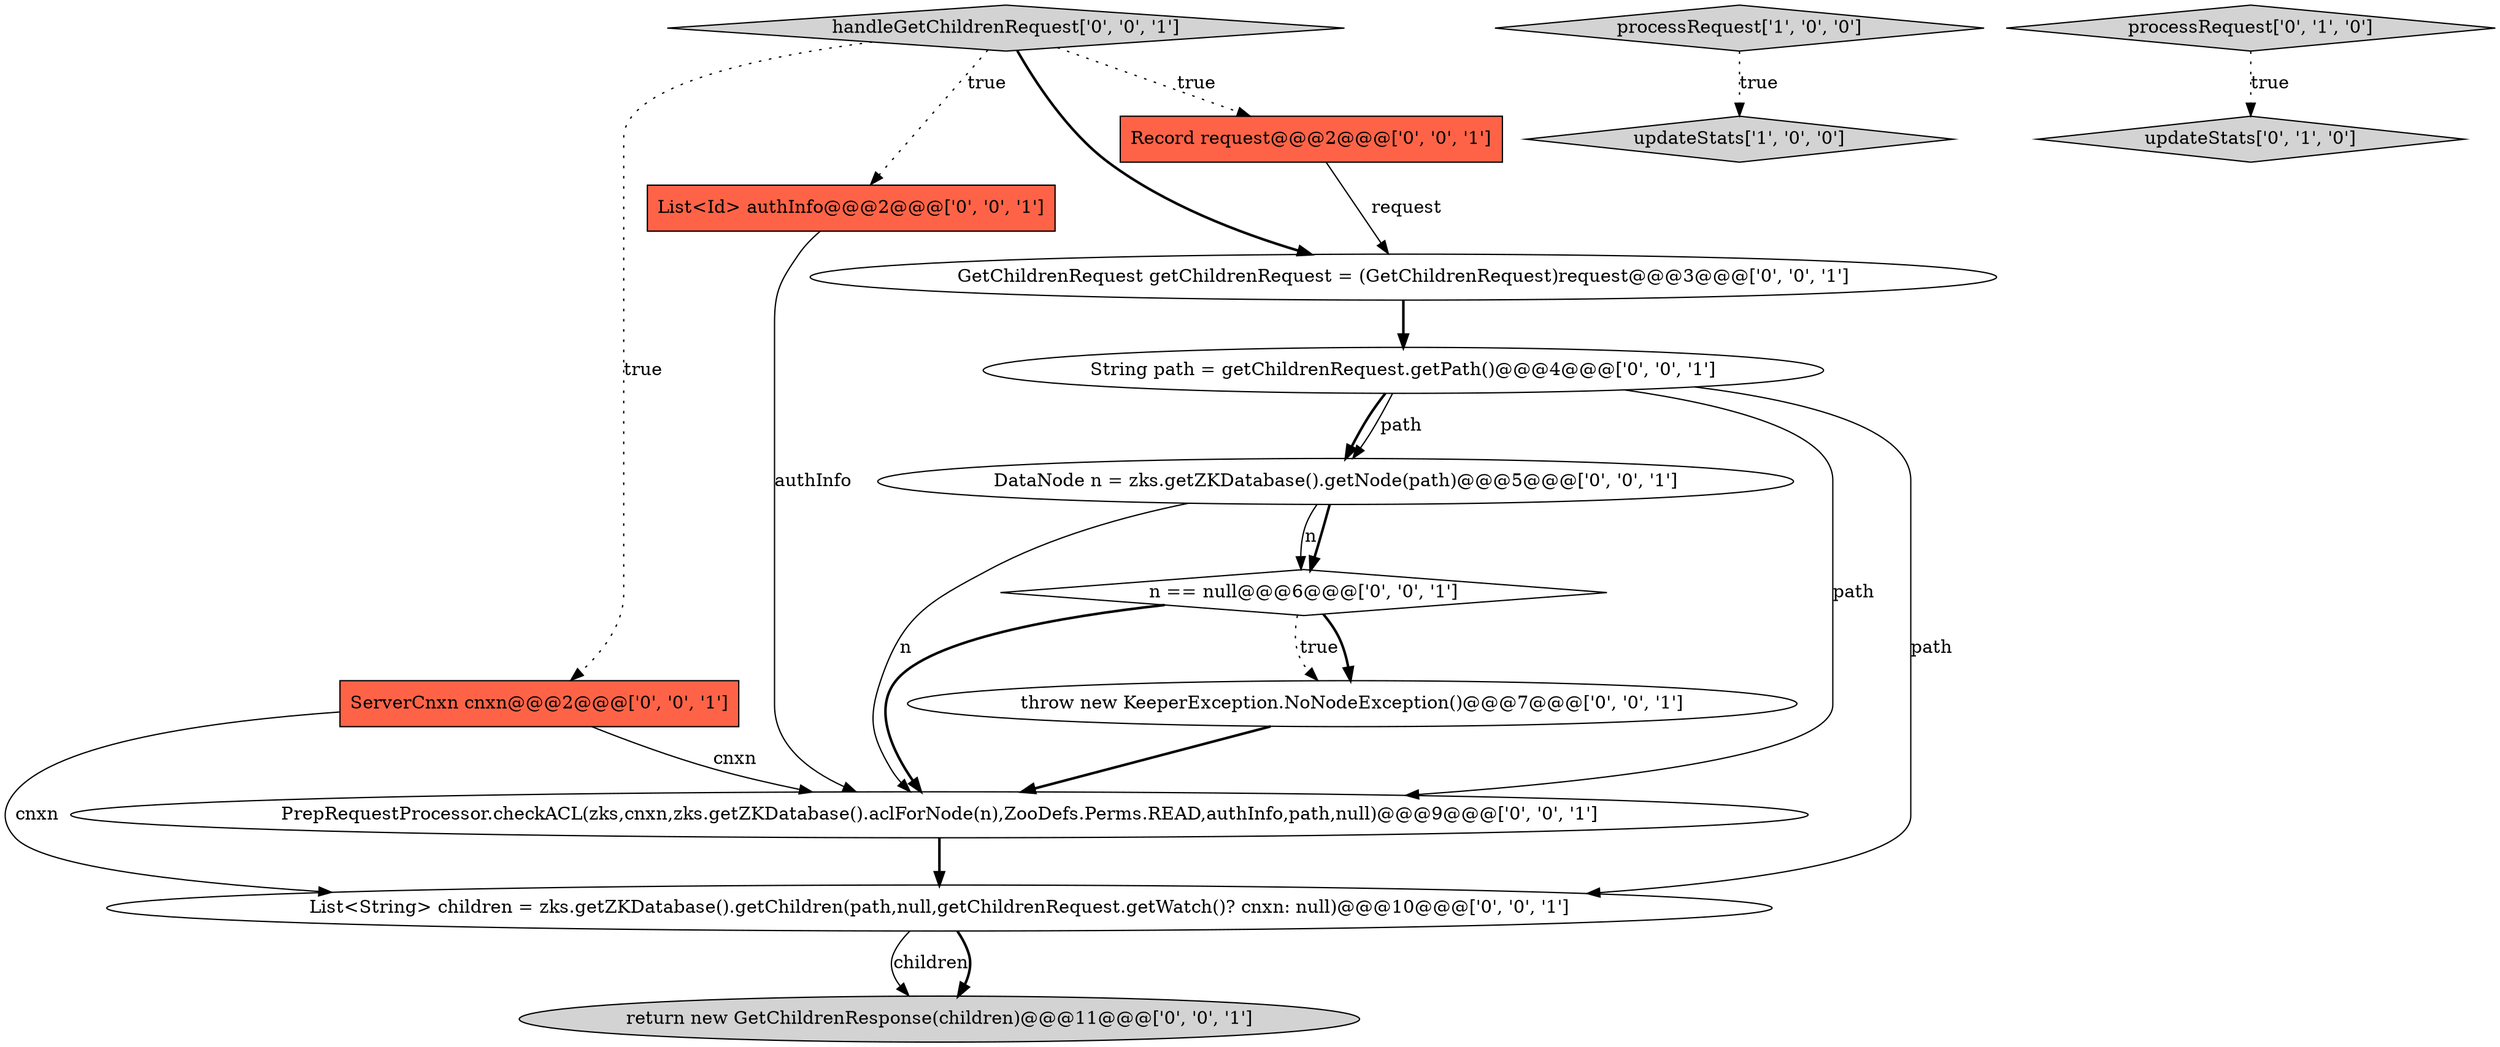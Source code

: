 digraph {
14 [style = filled, label = "List<Id> authInfo@@@2@@@['0', '0', '1']", fillcolor = tomato, shape = box image = "AAA0AAABBB3BBB"];
0 [style = filled, label = "processRequest['1', '0', '0']", fillcolor = lightgray, shape = diamond image = "AAA0AAABBB1BBB"];
13 [style = filled, label = "ServerCnxn cnxn@@@2@@@['0', '0', '1']", fillcolor = tomato, shape = box image = "AAA0AAABBB3BBB"];
15 [style = filled, label = "List<String> children = zks.getZKDatabase().getChildren(path,null,getChildrenRequest.getWatch()? cnxn: null)@@@10@@@['0', '0', '1']", fillcolor = white, shape = ellipse image = "AAA0AAABBB3BBB"];
2 [style = filled, label = "updateStats['0', '1', '0']", fillcolor = lightgray, shape = diamond image = "AAA0AAABBB2BBB"];
4 [style = filled, label = "DataNode n = zks.getZKDatabase().getNode(path)@@@5@@@['0', '0', '1']", fillcolor = white, shape = ellipse image = "AAA0AAABBB3BBB"];
1 [style = filled, label = "updateStats['1', '0', '0']", fillcolor = lightgray, shape = diamond image = "AAA0AAABBB1BBB"];
3 [style = filled, label = "processRequest['0', '1', '0']", fillcolor = lightgray, shape = diamond image = "AAA0AAABBB2BBB"];
5 [style = filled, label = "n == null@@@6@@@['0', '0', '1']", fillcolor = white, shape = diamond image = "AAA0AAABBB3BBB"];
7 [style = filled, label = "return new GetChildrenResponse(children)@@@11@@@['0', '0', '1']", fillcolor = lightgray, shape = ellipse image = "AAA0AAABBB3BBB"];
6 [style = filled, label = "PrepRequestProcessor.checkACL(zks,cnxn,zks.getZKDatabase().aclForNode(n),ZooDefs.Perms.READ,authInfo,path,null)@@@9@@@['0', '0', '1']", fillcolor = white, shape = ellipse image = "AAA0AAABBB3BBB"];
8 [style = filled, label = "throw new KeeperException.NoNodeException()@@@7@@@['0', '0', '1']", fillcolor = white, shape = ellipse image = "AAA0AAABBB3BBB"];
10 [style = filled, label = "String path = getChildrenRequest.getPath()@@@4@@@['0', '0', '1']", fillcolor = white, shape = ellipse image = "AAA0AAABBB3BBB"];
11 [style = filled, label = "handleGetChildrenRequest['0', '0', '1']", fillcolor = lightgray, shape = diamond image = "AAA0AAABBB3BBB"];
9 [style = filled, label = "GetChildrenRequest getChildrenRequest = (GetChildrenRequest)request@@@3@@@['0', '0', '1']", fillcolor = white, shape = ellipse image = "AAA0AAABBB3BBB"];
12 [style = filled, label = "Record request@@@2@@@['0', '0', '1']", fillcolor = tomato, shape = box image = "AAA0AAABBB3BBB"];
5->8 [style = dotted, label="true"];
10->15 [style = solid, label="path"];
0->1 [style = dotted, label="true"];
5->8 [style = bold, label=""];
4->5 [style = solid, label="n"];
11->12 [style = dotted, label="true"];
13->15 [style = solid, label="cnxn"];
15->7 [style = solid, label="children"];
6->15 [style = bold, label=""];
4->6 [style = solid, label="n"];
14->6 [style = solid, label="authInfo"];
4->5 [style = bold, label=""];
11->9 [style = bold, label=""];
8->6 [style = bold, label=""];
15->7 [style = bold, label=""];
12->9 [style = solid, label="request"];
13->6 [style = solid, label="cnxn"];
11->14 [style = dotted, label="true"];
10->4 [style = bold, label=""];
3->2 [style = dotted, label="true"];
11->13 [style = dotted, label="true"];
10->6 [style = solid, label="path"];
5->6 [style = bold, label=""];
9->10 [style = bold, label=""];
10->4 [style = solid, label="path"];
}
